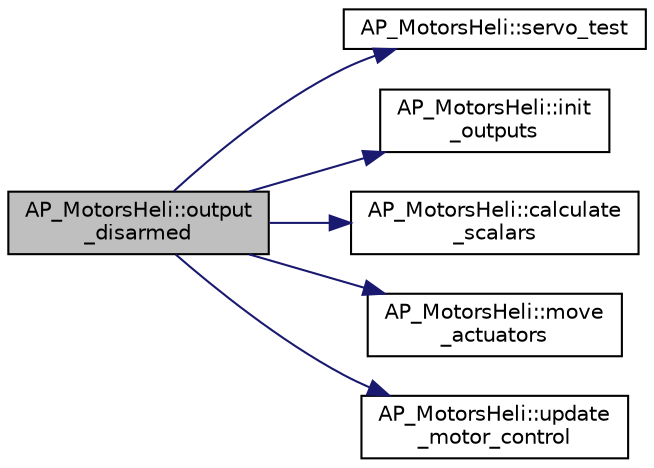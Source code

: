digraph "AP_MotorsHeli::output_disarmed"
{
 // INTERACTIVE_SVG=YES
  edge [fontname="Helvetica",fontsize="10",labelfontname="Helvetica",labelfontsize="10"];
  node [fontname="Helvetica",fontsize="10",shape=record];
  rankdir="LR";
  Node1 [label="AP_MotorsHeli::output\l_disarmed",height=0.2,width=0.4,color="black", fillcolor="grey75", style="filled", fontcolor="black"];
  Node1 -> Node2 [color="midnightblue",fontsize="10",style="solid",fontname="Helvetica"];
  Node2 [label="AP_MotorsHeli::servo_test",height=0.2,width=0.4,color="black", fillcolor="white", style="filled",URL="$classAP__MotorsHeli.html#ada94ad62a4971929caec17eaf954551f"];
  Node1 -> Node3 [color="midnightblue",fontsize="10",style="solid",fontname="Helvetica"];
  Node3 [label="AP_MotorsHeli::init\l_outputs",height=0.2,width=0.4,color="black", fillcolor="white", style="filled",URL="$classAP__MotorsHeli.html#a661837bc0cce230aa991f7068e3b58d2"];
  Node1 -> Node4 [color="midnightblue",fontsize="10",style="solid",fontname="Helvetica"];
  Node4 [label="AP_MotorsHeli::calculate\l_scalars",height=0.2,width=0.4,color="black", fillcolor="white", style="filled",URL="$classAP__MotorsHeli.html#a3b035659d70ab36f882f7c9871074b0c"];
  Node1 -> Node5 [color="midnightblue",fontsize="10",style="solid",fontname="Helvetica"];
  Node5 [label="AP_MotorsHeli::move\l_actuators",height=0.2,width=0.4,color="black", fillcolor="white", style="filled",URL="$classAP__MotorsHeli.html#aeb35efd3b3c4adfeb2ac2779bead6512"];
  Node1 -> Node6 [color="midnightblue",fontsize="10",style="solid",fontname="Helvetica"];
  Node6 [label="AP_MotorsHeli::update\l_motor_control",height=0.2,width=0.4,color="black", fillcolor="white", style="filled",URL="$classAP__MotorsHeli.html#adbdf96ff94fe109c7fa24650e3759f19"];
}
